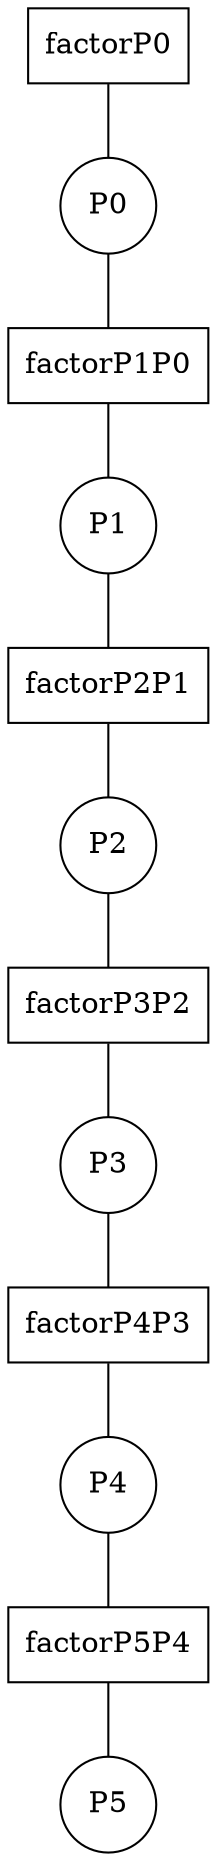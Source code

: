 graph factorGraph {
nodefactorP0 [shape=box,label="factorP0"];
nodefactorP0 -- nodeP0;
nodeP0 [shape=circle,label="P0"];
nodeP0 -- nodefactorP1P0;
nodefactorP1P0 [shape=box,label="factorP1P0"];
nodefactorP1P0 -- nodeP1;
nodeP1 [shape=circle,label="P1"];
nodeP1 -- nodefactorP2P1;
nodefactorP2P1 [shape=box,label="factorP2P1"];
nodefactorP2P1 -- nodeP2;
nodeP2 [shape=circle,label="P2"];
nodeP2 -- nodefactorP3P2;
nodefactorP3P2 [shape=box,label="factorP3P2"];
nodefactorP3P2 -- nodeP3;
nodeP3 [shape=circle,label="P3"];
nodeP3 -- nodefactorP4P3;
nodefactorP4P3 [shape=box,label="factorP4P3"];
nodefactorP4P3 -- nodeP4;
nodeP4 [shape=circle,label="P4"];
nodeP4 -- nodefactorP5P4;
nodefactorP5P4 [shape=box,label="factorP5P4"];
nodefactorP5P4 -- nodeP5;
nodeP5 [shape=circle,label="P5"];

}